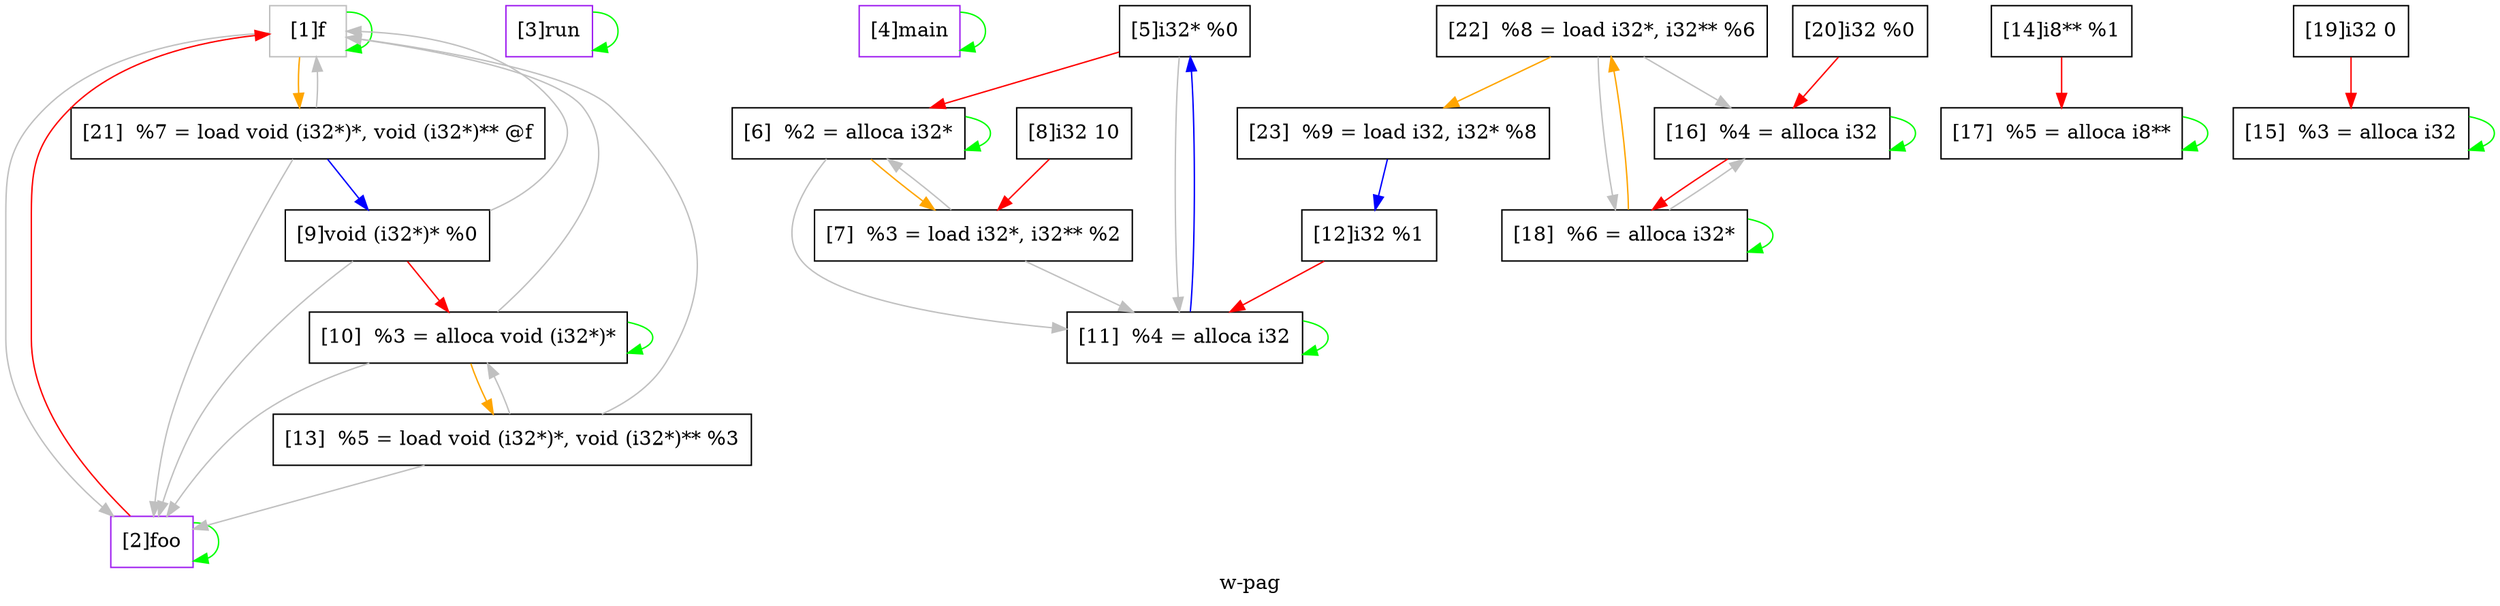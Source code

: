 digraph "w-pag"{
	label="w-pag";


	// Define the nodes
	N1 [shape=rectangle, color=grey,label="[1]f"];
	N2 [shape=rectangle, color=purple,label="[2]foo"];
	N3 [shape=rectangle, color=purple,label="[3]run"];
	N4 [shape=rectangle, color=purple,label="[4]main"];
	N5 [shape=rectangle, color=black,label="[5]i32* %0"];
	N6 [shape=rectangle, color=black,label="[6]  %2 = alloca i32*"];
	N7 [shape=rectangle, color=black,label="[7]  %3 = load i32*, i32** %2"];
	N8 [shape=rectangle, color=black,label="[8]i32 10"];
	N9 [shape=rectangle, color=black,label="[9]void (i32*)* %0"];
	N10 [shape=rectangle, color=black,label="[10]  %3 = alloca void (i32*)*"];
	N11 [shape=rectangle, color=black,label="[11]  %4 = alloca i32"];
	N12 [shape=rectangle, color=black,label="[12]i32 %1"];
	N13 [shape=rectangle, color=black,label="[13]  %5 = load void (i32*)*, void (i32*)** %3"];
	N14 [shape=rectangle, color=black,label="[14]i8** %1"];
	N15 [shape=rectangle, color=black,label="[15]  %3 = alloca i32"];
	N16 [shape=rectangle, color=black,label="[16]  %4 = alloca i32"];
	N17 [shape=rectangle, color=black,label="[17]  %5 = alloca i8**"];
	N18 [shape=rectangle, color=black,label="[18]  %6 = alloca i32*"];
	N19 [shape=rectangle, color=black,label="[19]i32 0"];
	N20 [shape=rectangle, color=black,label="[20]i32 %0"];
	N21 [shape=rectangle, color=black,label="[21]  %7 = load void (i32*)*, void (i32*)** @f"];
	N22 [shape=rectangle, color=black,label="[22]  %8 = load i32*, i32** %6"];
	N23 [shape=rectangle, color=black,label="[23]  %9 = load i32, i32* %8"];


	// Define the edges
	N1 -> N1[color=green,label=""];
	N1 -> N2[color=grey,label=""];
	N1 -> N21[color=orange,label=""];
	N2 -> N1[color=red,label=""];
	N2 -> N2[color=green,label=""];
	N3 -> N3[color=green,label=""];
	N4 -> N4[color=green,label=""];
	N5 -> N6[color=red,label=""];
	N5 -> N11[color=grey,label=""];
	N6 -> N6[color=green,label=""];
	N6 -> N7[color=orange,label=""];
	N6 -> N11[color=grey,label=""];
	N7 -> N6[color=grey,label=""];
	N7 -> N11[color=grey,label=""];
	N8 -> N7[color=red,label=""];
	N9 -> N1[color=grey,label=""];
	N9 -> N2[color=grey,label=""];
	N9 -> N10[color=red,label=""];
	N10 -> N1[color=grey,label=""];
	N10 -> N2[color=grey,label=""];
	N10 -> N10[color=green,label=""];
	N10 -> N13[color=orange,label=""];
	N11 -> N5[color=blue,label=""];
	N11 -> N11[color=green,label=""];
	N12 -> N11[color=red,label=""];
	N13 -> N1[color=grey,label=""];
	N13 -> N2[color=grey,label=""];
	N13 -> N10[color=grey,label=""];
	N14 -> N17[color=red,label=""];
	N15 -> N15[color=green,label=""];
	N16 -> N16[color=green,label=""];
	N16 -> N18[color=red,label=""];
	N17 -> N17[color=green,label=""];
	N18 -> N16[color=grey,label=""];
	N18 -> N18[color=green,label=""];
	N18 -> N22[color=orange,label=""];
	N19 -> N15[color=red,label=""];
	N20 -> N16[color=red,label=""];
	N21 -> N1[color=grey,label=""];
	N21 -> N2[color=grey,label=""];
	N21 -> N9[color=blue,label=""];
	N22 -> N16[color=grey,label=""];
	N22 -> N18[color=grey,label=""];
	N22 -> N23[color=orange,label=""];
	N23 -> N12[color=blue,label=""];
}
